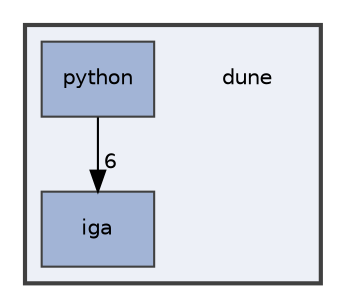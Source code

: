 digraph "dune"
{
 // LATEX_PDF_SIZE
  edge [fontname="Helvetica",fontsize="10",labelfontname="Helvetica",labelfontsize="10"];
  node [fontname="Helvetica",fontsize="10",shape=record];
  compound=true
  subgraph clusterdir_5e69be5995c9f5d42bf491ae6f29600e {
    graph [ bgcolor="#edf0f7", pencolor="grey25", style="filled,bold,", label="", fontname="Helvetica", fontsize="10", URL="dir_5e69be5995c9f5d42bf491ae6f29600e.html"]
    dir_5e69be5995c9f5d42bf491ae6f29600e [shape=plaintext, label="dune"];
  dir_d2a3c23294a1b1015b1b8e8721ddded8 [shape=box, label="iga", style="filled,", fillcolor="#a2b4d6", color="grey25", URL="dir_d2a3c23294a1b1015b1b8e8721ddded8.html"];
  dir_e42d0074801678c644b0e137d50ef233 [shape=box, label="python", style="filled,", fillcolor="#a2b4d6", color="grey25", URL="dir_e42d0074801678c644b0e137d50ef233.html"];
  }
  dir_e42d0074801678c644b0e137d50ef233->dir_d2a3c23294a1b1015b1b8e8721ddded8 [headlabel="6", labeldistance=1.5 headhref="dir_000006_000003.html"];
}
